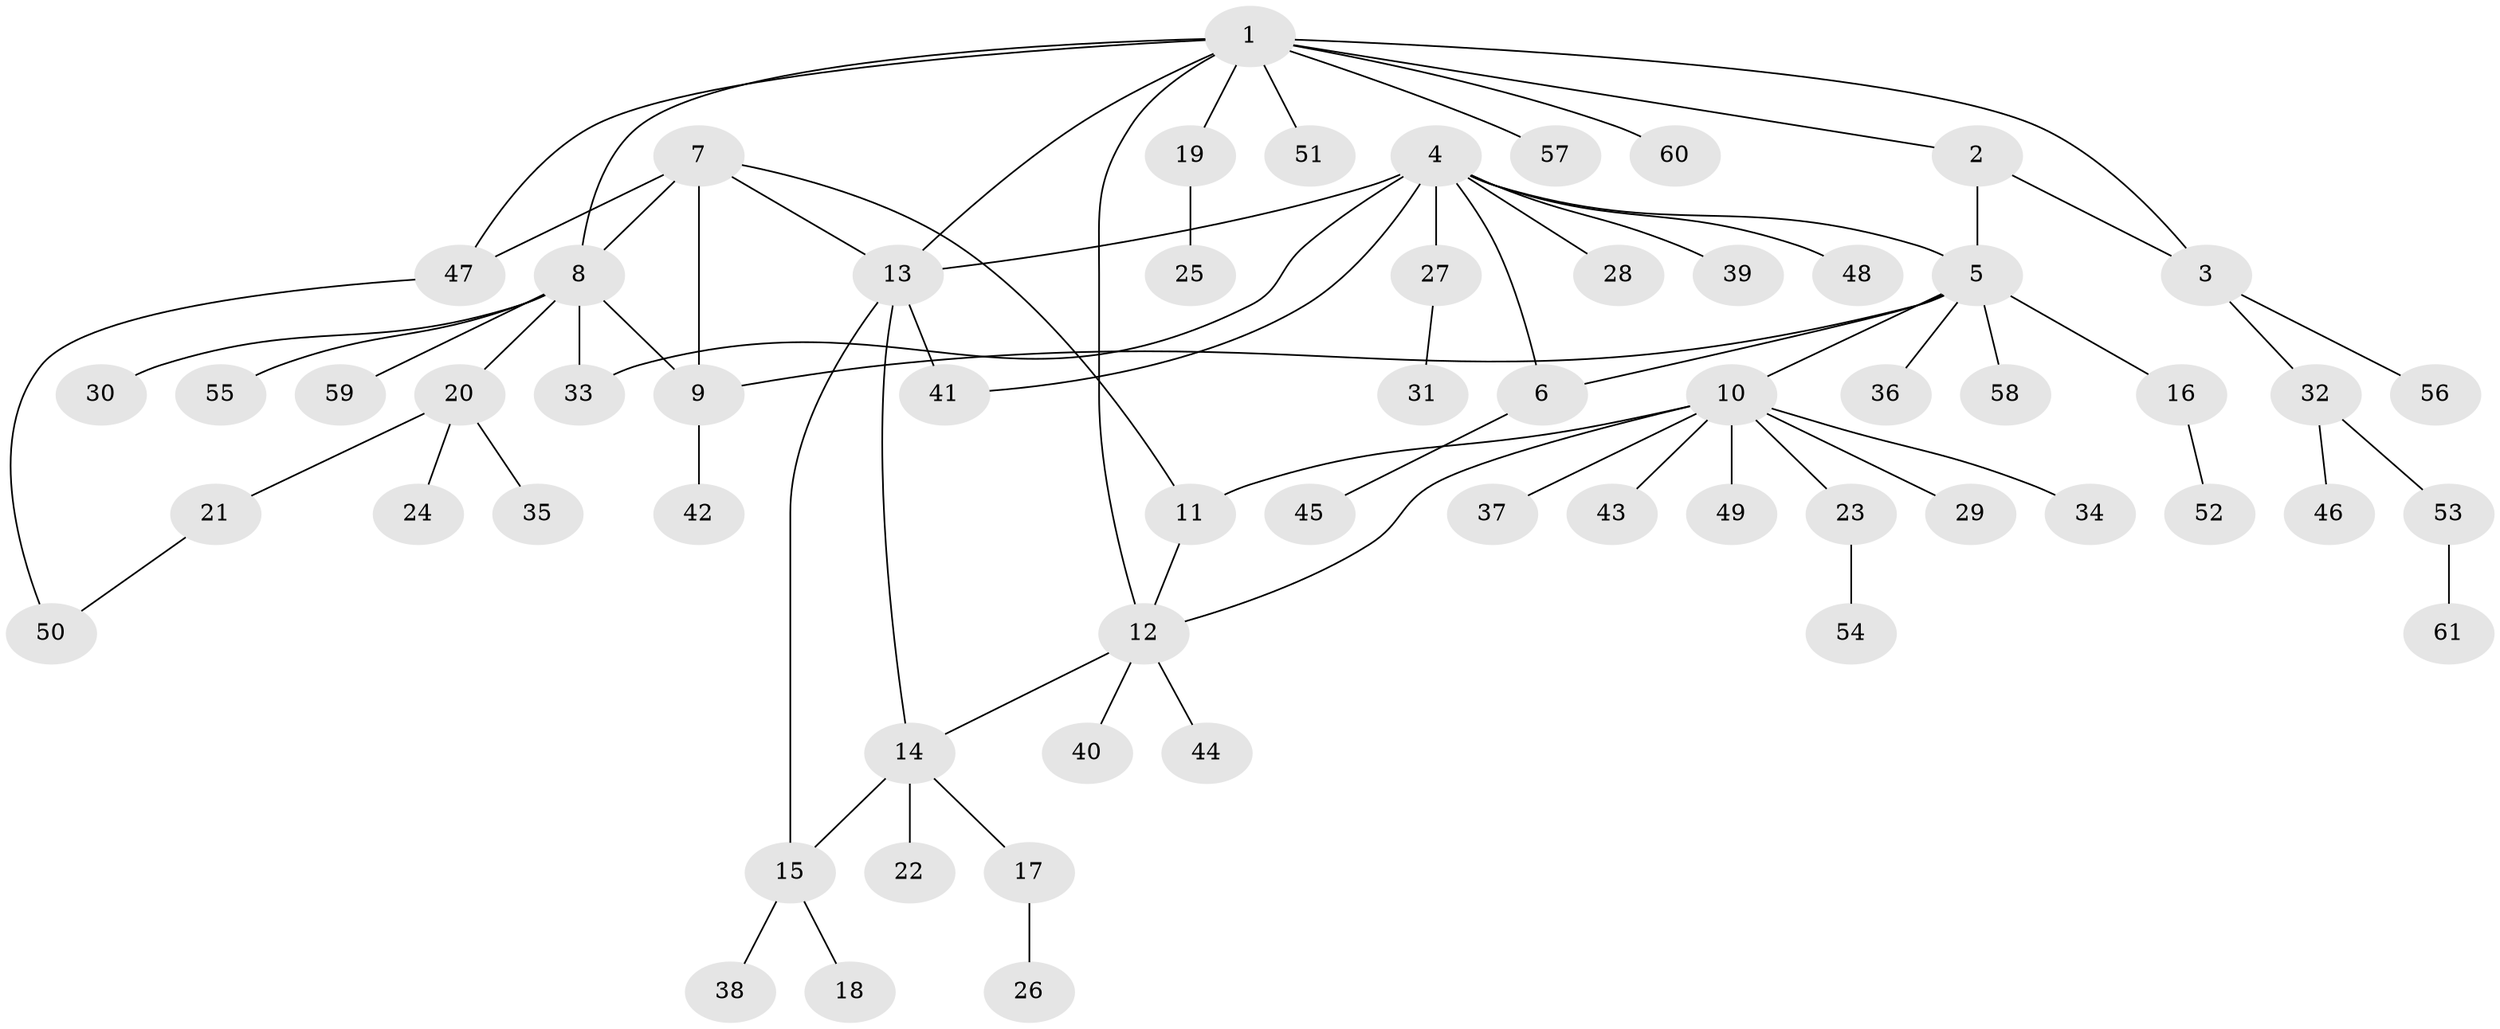 // Generated by graph-tools (version 1.1) at 2025/54/03/09/25 04:54:10]
// undirected, 61 vertices, 75 edges
graph export_dot {
graph [start="1"]
  node [color=gray90,style=filled];
  1;
  2;
  3;
  4;
  5;
  6;
  7;
  8;
  9;
  10;
  11;
  12;
  13;
  14;
  15;
  16;
  17;
  18;
  19;
  20;
  21;
  22;
  23;
  24;
  25;
  26;
  27;
  28;
  29;
  30;
  31;
  32;
  33;
  34;
  35;
  36;
  37;
  38;
  39;
  40;
  41;
  42;
  43;
  44;
  45;
  46;
  47;
  48;
  49;
  50;
  51;
  52;
  53;
  54;
  55;
  56;
  57;
  58;
  59;
  60;
  61;
  1 -- 2;
  1 -- 3;
  1 -- 8;
  1 -- 12;
  1 -- 13;
  1 -- 19;
  1 -- 47;
  1 -- 51;
  1 -- 57;
  1 -- 60;
  2 -- 3;
  2 -- 5;
  3 -- 32;
  3 -- 56;
  4 -- 5;
  4 -- 6;
  4 -- 13;
  4 -- 27;
  4 -- 28;
  4 -- 33;
  4 -- 39;
  4 -- 41;
  4 -- 48;
  5 -- 6;
  5 -- 9;
  5 -- 10;
  5 -- 16;
  5 -- 36;
  5 -- 58;
  6 -- 45;
  7 -- 8;
  7 -- 9;
  7 -- 11;
  7 -- 13;
  7 -- 47;
  8 -- 9;
  8 -- 20;
  8 -- 30;
  8 -- 33;
  8 -- 55;
  8 -- 59;
  9 -- 42;
  10 -- 11;
  10 -- 12;
  10 -- 23;
  10 -- 29;
  10 -- 34;
  10 -- 37;
  10 -- 43;
  10 -- 49;
  11 -- 12;
  12 -- 14;
  12 -- 40;
  12 -- 44;
  13 -- 14;
  13 -- 15;
  13 -- 41;
  14 -- 15;
  14 -- 17;
  14 -- 22;
  15 -- 18;
  15 -- 38;
  16 -- 52;
  17 -- 26;
  19 -- 25;
  20 -- 21;
  20 -- 24;
  20 -- 35;
  21 -- 50;
  23 -- 54;
  27 -- 31;
  32 -- 46;
  32 -- 53;
  47 -- 50;
  53 -- 61;
}
